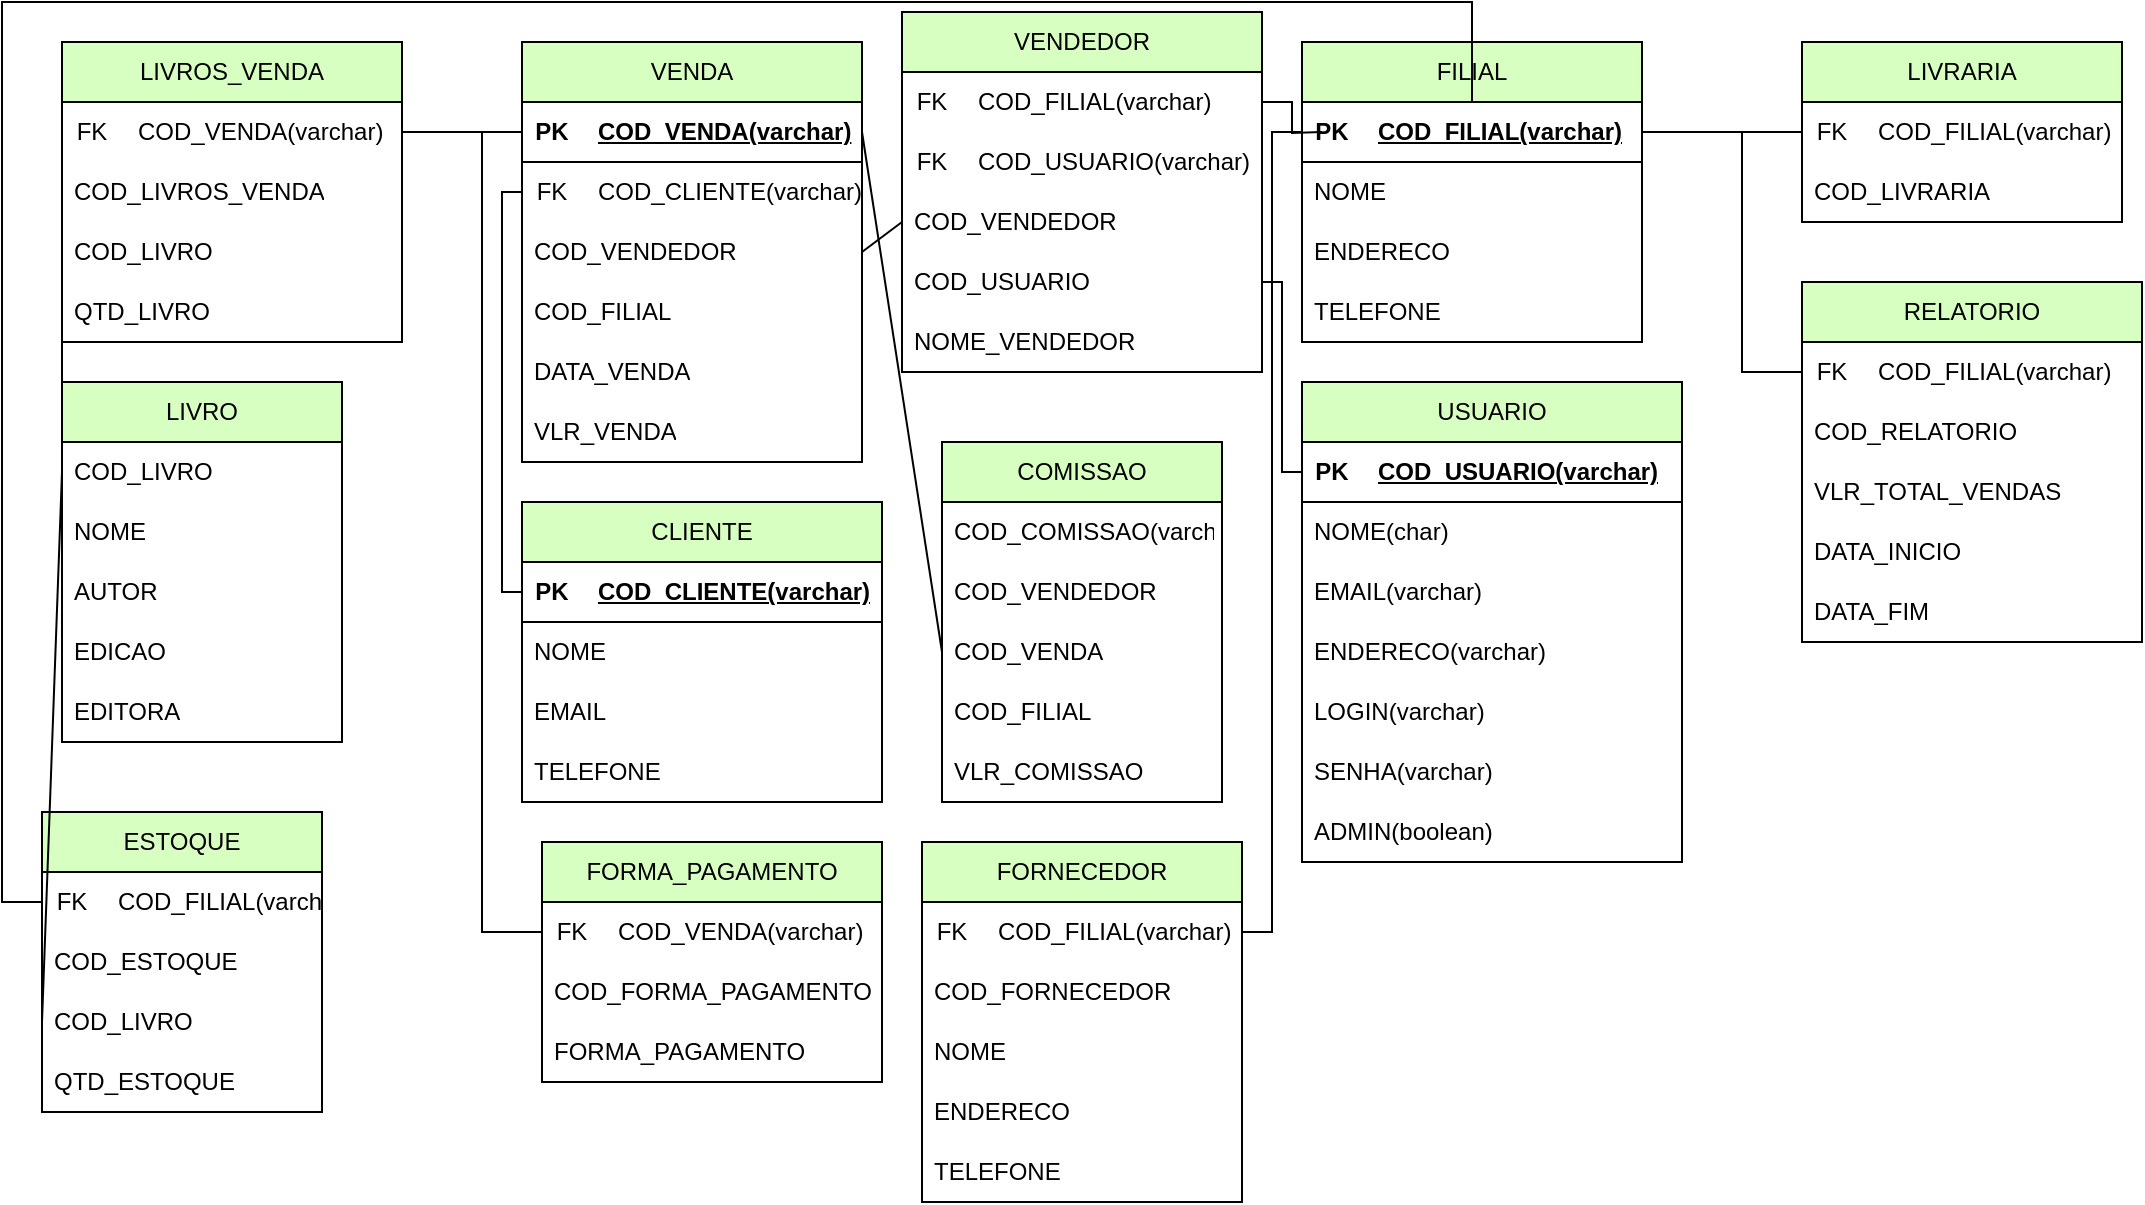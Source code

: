 <mxfile version="21.8.1" type="github">
  <diagram id="R2lEEEUBdFMjLlhIrx00" name="Page-1">
    <mxGraphModel dx="1843" dy="918" grid="1" gridSize="10" guides="1" tooltips="1" connect="1" arrows="1" fold="1" page="1" pageScale="1" pageWidth="850" pageHeight="1100" math="0" shadow="0" extFonts="Permanent Marker^https://fonts.googleapis.com/css?family=Permanent+Marker">
      <root>
        <mxCell id="0" />
        <mxCell id="1" parent="0" />
        <mxCell id="HslZfG2rWfIciBtdApFi-1" value="VENDA" style="swimlane;fontStyle=0;childLayout=stackLayout;horizontal=1;startSize=30;horizontalStack=0;resizeParent=1;resizeParentMax=0;resizeLast=0;collapsible=1;marginBottom=0;whiteSpace=wrap;html=1;fillColor=#D8FFC2;" parent="1" vertex="1">
          <mxGeometry x="160" y="40" width="170" height="210" as="geometry" />
        </mxCell>
        <mxCell id="1xq74M5YQCq6-TdLZK5S-39" value="" style="shape=table;startSize=0;container=1;collapsible=1;childLayout=tableLayout;fixedRows=1;rowLines=0;fontStyle=0;align=center;resizeLast=1;strokeColor=none;fillColor=none;collapsible=0;" vertex="1" parent="HslZfG2rWfIciBtdApFi-1">
          <mxGeometry y="30" width="170" height="30" as="geometry" />
        </mxCell>
        <mxCell id="1xq74M5YQCq6-TdLZK5S-40" value="" style="shape=tableRow;horizontal=0;startSize=0;swimlaneHead=0;swimlaneBody=0;fillColor=none;collapsible=0;dropTarget=0;points=[[0,0.5],[1,0.5]];portConstraint=eastwest;top=0;left=0;right=0;bottom=1;" vertex="1" parent="1xq74M5YQCq6-TdLZK5S-39">
          <mxGeometry width="170" height="30" as="geometry" />
        </mxCell>
        <mxCell id="1xq74M5YQCq6-TdLZK5S-41" value="PK" style="shape=partialRectangle;connectable=0;fillColor=none;top=0;left=0;bottom=0;right=0;fontStyle=1;overflow=hidden;whiteSpace=wrap;html=1;" vertex="1" parent="1xq74M5YQCq6-TdLZK5S-40">
          <mxGeometry width="30" height="30" as="geometry">
            <mxRectangle width="30" height="30" as="alternateBounds" />
          </mxGeometry>
        </mxCell>
        <mxCell id="1xq74M5YQCq6-TdLZK5S-42" value="COD_VENDA(varchar)" style="shape=partialRectangle;connectable=0;fillColor=none;top=0;left=0;bottom=0;right=0;align=left;spacingLeft=6;fontStyle=5;overflow=hidden;whiteSpace=wrap;html=1;" vertex="1" parent="1xq74M5YQCq6-TdLZK5S-40">
          <mxGeometry x="30" width="140" height="30" as="geometry">
            <mxRectangle width="140" height="30" as="alternateBounds" />
          </mxGeometry>
        </mxCell>
        <mxCell id="1xq74M5YQCq6-TdLZK5S-55" value="" style="shape=table;startSize=0;container=1;collapsible=1;childLayout=tableLayout;fixedRows=1;rowLines=0;fontStyle=0;align=center;resizeLast=1;strokeColor=none;fillColor=none;collapsible=0;" vertex="1" parent="HslZfG2rWfIciBtdApFi-1">
          <mxGeometry y="60" width="170" height="30" as="geometry" />
        </mxCell>
        <mxCell id="1xq74M5YQCq6-TdLZK5S-56" value="" style="shape=tableRow;horizontal=0;startSize=0;swimlaneHead=0;swimlaneBody=0;fillColor=none;collapsible=0;dropTarget=0;points=[[0,0.5],[1,0.5]];portConstraint=eastwest;top=0;left=0;right=0;bottom=0;" vertex="1" parent="1xq74M5YQCq6-TdLZK5S-55">
          <mxGeometry width="170" height="30" as="geometry" />
        </mxCell>
        <mxCell id="1xq74M5YQCq6-TdLZK5S-57" value="FK" style="shape=partialRectangle;connectable=0;fillColor=none;top=0;left=0;bottom=0;right=0;fontStyle=0;overflow=hidden;whiteSpace=wrap;html=1;" vertex="1" parent="1xq74M5YQCq6-TdLZK5S-56">
          <mxGeometry width="30" height="30" as="geometry">
            <mxRectangle width="30" height="30" as="alternateBounds" />
          </mxGeometry>
        </mxCell>
        <mxCell id="1xq74M5YQCq6-TdLZK5S-58" value="COD_CLIENTE(varchar)" style="shape=partialRectangle;connectable=0;fillColor=none;top=0;left=0;bottom=0;right=0;align=left;spacingLeft=6;fontStyle=0;overflow=hidden;whiteSpace=wrap;html=1;" vertex="1" parent="1xq74M5YQCq6-TdLZK5S-56">
          <mxGeometry x="30" width="140" height="30" as="geometry">
            <mxRectangle width="140" height="30" as="alternateBounds" />
          </mxGeometry>
        </mxCell>
        <mxCell id="HslZfG2rWfIciBtdApFi-3" value="COD_VENDEDOR" style="text;strokeColor=none;fillColor=none;align=left;verticalAlign=middle;spacingLeft=4;spacingRight=4;overflow=hidden;points=[[0,0.5],[1,0.5]];portConstraint=eastwest;rotatable=0;whiteSpace=wrap;html=1;" parent="HslZfG2rWfIciBtdApFi-1" vertex="1">
          <mxGeometry y="90" width="170" height="30" as="geometry" />
        </mxCell>
        <mxCell id="HslZfG2rWfIciBtdApFi-47" value="COD_FILIAL" style="text;strokeColor=none;fillColor=none;align=left;verticalAlign=middle;spacingLeft=4;spacingRight=4;overflow=hidden;points=[[0,0.5],[1,0.5]];portConstraint=eastwest;rotatable=0;whiteSpace=wrap;html=1;" parent="HslZfG2rWfIciBtdApFi-1" vertex="1">
          <mxGeometry y="120" width="170" height="30" as="geometry" />
        </mxCell>
        <mxCell id="HslZfG2rWfIciBtdApFi-48" value="DATA_VENDA" style="text;strokeColor=none;fillColor=none;align=left;verticalAlign=middle;spacingLeft=4;spacingRight=4;overflow=hidden;points=[[0,0.5],[1,0.5]];portConstraint=eastwest;rotatable=0;whiteSpace=wrap;html=1;" parent="HslZfG2rWfIciBtdApFi-1" vertex="1">
          <mxGeometry y="150" width="170" height="30" as="geometry" />
        </mxCell>
        <mxCell id="HslZfG2rWfIciBtdApFi-49" value="VLR_VENDA" style="text;strokeColor=none;fillColor=none;align=left;verticalAlign=middle;spacingLeft=4;spacingRight=4;overflow=hidden;points=[[0,0.5],[1,0.5]];portConstraint=eastwest;rotatable=0;whiteSpace=wrap;html=1;" parent="HslZfG2rWfIciBtdApFi-1" vertex="1">
          <mxGeometry y="180" width="170" height="30" as="geometry" />
        </mxCell>
        <mxCell id="HslZfG2rWfIciBtdApFi-5" value="LIVROS_VENDA" style="swimlane;fontStyle=0;childLayout=stackLayout;horizontal=1;startSize=30;horizontalStack=0;resizeParent=1;resizeParentMax=0;resizeLast=0;collapsible=1;marginBottom=0;whiteSpace=wrap;html=1;fillColor=#D8FFC2;" parent="1" vertex="1">
          <mxGeometry x="-70" y="40" width="170" height="150" as="geometry" />
        </mxCell>
        <mxCell id="1xq74M5YQCq6-TdLZK5S-43" value="" style="shape=table;startSize=0;container=1;collapsible=1;childLayout=tableLayout;fixedRows=1;rowLines=0;fontStyle=0;align=center;resizeLast=1;strokeColor=none;fillColor=none;collapsible=0;" vertex="1" parent="HslZfG2rWfIciBtdApFi-5">
          <mxGeometry y="30" width="170" height="30" as="geometry" />
        </mxCell>
        <mxCell id="1xq74M5YQCq6-TdLZK5S-44" value="" style="shape=tableRow;horizontal=0;startSize=0;swimlaneHead=0;swimlaneBody=0;fillColor=none;collapsible=0;dropTarget=0;points=[[0,0.5],[1,0.5]];portConstraint=eastwest;top=0;left=0;right=0;bottom=0;" vertex="1" parent="1xq74M5YQCq6-TdLZK5S-43">
          <mxGeometry width="170" height="30" as="geometry" />
        </mxCell>
        <mxCell id="1xq74M5YQCq6-TdLZK5S-45" value="FK" style="shape=partialRectangle;connectable=0;fillColor=none;top=0;left=0;bottom=0;right=0;fontStyle=0;overflow=hidden;whiteSpace=wrap;html=1;" vertex="1" parent="1xq74M5YQCq6-TdLZK5S-44">
          <mxGeometry width="30" height="30" as="geometry">
            <mxRectangle width="30" height="30" as="alternateBounds" />
          </mxGeometry>
        </mxCell>
        <mxCell id="1xq74M5YQCq6-TdLZK5S-46" value="COD_VENDA(varchar)" style="shape=partialRectangle;connectable=0;fillColor=none;top=0;left=0;bottom=0;right=0;align=left;spacingLeft=6;fontStyle=0;overflow=hidden;whiteSpace=wrap;html=1;" vertex="1" parent="1xq74M5YQCq6-TdLZK5S-44">
          <mxGeometry x="30" width="140" height="30" as="geometry">
            <mxRectangle width="140" height="30" as="alternateBounds" />
          </mxGeometry>
        </mxCell>
        <mxCell id="HslZfG2rWfIciBtdApFi-6" value="COD_LIVROS_VENDA" style="text;strokeColor=none;fillColor=none;align=left;verticalAlign=middle;spacingLeft=4;spacingRight=4;overflow=hidden;points=[[0,0.5],[1,0.5]];portConstraint=eastwest;rotatable=0;whiteSpace=wrap;html=1;" parent="HslZfG2rWfIciBtdApFi-5" vertex="1">
          <mxGeometry y="60" width="170" height="30" as="geometry" />
        </mxCell>
        <mxCell id="HslZfG2rWfIciBtdApFi-8" value="COD_LIVRO" style="text;strokeColor=none;fillColor=none;align=left;verticalAlign=middle;spacingLeft=4;spacingRight=4;overflow=hidden;points=[[0,0.5],[1,0.5]];portConstraint=eastwest;rotatable=0;whiteSpace=wrap;html=1;" parent="HslZfG2rWfIciBtdApFi-5" vertex="1">
          <mxGeometry y="90" width="170" height="30" as="geometry" />
        </mxCell>
        <mxCell id="HslZfG2rWfIciBtdApFi-9" value="QTD_LIVRO" style="text;strokeColor=none;fillColor=none;align=left;verticalAlign=middle;spacingLeft=4;spacingRight=4;overflow=hidden;points=[[0,0.5],[1,0.5]];portConstraint=eastwest;rotatable=0;whiteSpace=wrap;html=1;" parent="HslZfG2rWfIciBtdApFi-5" vertex="1">
          <mxGeometry y="120" width="170" height="30" as="geometry" />
        </mxCell>
        <mxCell id="HslZfG2rWfIciBtdApFi-10" value="FILIAL" style="swimlane;fontStyle=0;childLayout=stackLayout;horizontal=1;startSize=30;horizontalStack=0;resizeParent=1;resizeParentMax=0;resizeLast=0;collapsible=1;marginBottom=0;whiteSpace=wrap;html=1;fillColor=#D8FFC2;" parent="1" vertex="1">
          <mxGeometry x="550" y="40" width="170" height="150" as="geometry" />
        </mxCell>
        <mxCell id="1xq74M5YQCq6-TdLZK5S-5" value="" style="shape=table;startSize=0;container=1;collapsible=1;childLayout=tableLayout;fixedRows=1;rowLines=0;fontStyle=0;align=center;resizeLast=1;strokeColor=none;fillColor=none;collapsible=0;" vertex="1" parent="HslZfG2rWfIciBtdApFi-10">
          <mxGeometry y="30" width="170" height="30" as="geometry" />
        </mxCell>
        <mxCell id="1xq74M5YQCq6-TdLZK5S-6" value="" style="shape=tableRow;horizontal=0;startSize=0;swimlaneHead=0;swimlaneBody=0;fillColor=none;collapsible=0;dropTarget=0;points=[[0,0.5],[1,0.5]];portConstraint=eastwest;top=0;left=0;right=0;bottom=1;" vertex="1" parent="1xq74M5YQCq6-TdLZK5S-5">
          <mxGeometry width="170" height="30" as="geometry" />
        </mxCell>
        <mxCell id="1xq74M5YQCq6-TdLZK5S-7" value="PK" style="shape=partialRectangle;connectable=0;fillColor=none;top=0;left=0;bottom=0;right=0;fontStyle=1;overflow=hidden;whiteSpace=wrap;html=1;" vertex="1" parent="1xq74M5YQCq6-TdLZK5S-6">
          <mxGeometry width="30" height="30" as="geometry">
            <mxRectangle width="30" height="30" as="alternateBounds" />
          </mxGeometry>
        </mxCell>
        <mxCell id="1xq74M5YQCq6-TdLZK5S-8" value="COD_FILIAL(varchar)" style="shape=partialRectangle;connectable=0;fillColor=none;top=0;left=0;bottom=0;right=0;align=left;spacingLeft=6;fontStyle=5;overflow=hidden;whiteSpace=wrap;html=1;" vertex="1" parent="1xq74M5YQCq6-TdLZK5S-6">
          <mxGeometry x="30" width="140" height="30" as="geometry">
            <mxRectangle width="140" height="30" as="alternateBounds" />
          </mxGeometry>
        </mxCell>
        <mxCell id="HslZfG2rWfIciBtdApFi-12" value="NOME" style="text;strokeColor=none;fillColor=none;align=left;verticalAlign=middle;spacingLeft=4;spacingRight=4;overflow=hidden;points=[[0,0.5],[1,0.5]];portConstraint=eastwest;rotatable=0;whiteSpace=wrap;html=1;" parent="HslZfG2rWfIciBtdApFi-10" vertex="1">
          <mxGeometry y="60" width="170" height="30" as="geometry" />
        </mxCell>
        <mxCell id="HslZfG2rWfIciBtdApFi-13" value="ENDERECO" style="text;strokeColor=none;fillColor=none;align=left;verticalAlign=middle;spacingLeft=4;spacingRight=4;overflow=hidden;points=[[0,0.5],[1,0.5]];portConstraint=eastwest;rotatable=0;whiteSpace=wrap;html=1;" parent="HslZfG2rWfIciBtdApFi-10" vertex="1">
          <mxGeometry y="90" width="170" height="30" as="geometry" />
        </mxCell>
        <mxCell id="HslZfG2rWfIciBtdApFi-15" value="TELEFONE" style="text;strokeColor=none;fillColor=none;align=left;verticalAlign=middle;spacingLeft=4;spacingRight=4;overflow=hidden;points=[[0,0.5],[1,0.5]];portConstraint=eastwest;rotatable=0;whiteSpace=wrap;html=1;" parent="HslZfG2rWfIciBtdApFi-10" vertex="1">
          <mxGeometry y="120" width="170" height="30" as="geometry" />
        </mxCell>
        <mxCell id="HslZfG2rWfIciBtdApFi-14" value="" style="endArrow=none;html=1;rounded=0;edgeStyle=orthogonalEdgeStyle;" parent="1" source="1xq74M5YQCq6-TdLZK5S-40" target="1xq74M5YQCq6-TdLZK5S-44" edge="1">
          <mxGeometry width="50" height="50" relative="1" as="geometry">
            <mxPoint x="190" y="85.0" as="sourcePoint" />
            <mxPoint x="100" y="115" as="targetPoint" />
          </mxGeometry>
        </mxCell>
        <mxCell id="HslZfG2rWfIciBtdApFi-16" value="LIVRO" style="swimlane;fontStyle=0;childLayout=stackLayout;horizontal=1;startSize=30;horizontalStack=0;resizeParent=1;resizeParentMax=0;resizeLast=0;collapsible=1;marginBottom=0;whiteSpace=wrap;html=1;fillColor=#D8FFC2;" parent="1" vertex="1">
          <mxGeometry x="-70" y="210" width="140" height="180" as="geometry" />
        </mxCell>
        <mxCell id="HslZfG2rWfIciBtdApFi-17" value="COD_LIVRO" style="text;strokeColor=none;fillColor=none;align=left;verticalAlign=middle;spacingLeft=4;spacingRight=4;overflow=hidden;points=[[0,0.5],[1,0.5]];portConstraint=eastwest;rotatable=0;whiteSpace=wrap;html=1;" parent="HslZfG2rWfIciBtdApFi-16" vertex="1">
          <mxGeometry y="30" width="140" height="30" as="geometry" />
        </mxCell>
        <mxCell id="HslZfG2rWfIciBtdApFi-18" value="NOME" style="text;strokeColor=none;fillColor=none;align=left;verticalAlign=middle;spacingLeft=4;spacingRight=4;overflow=hidden;points=[[0,0.5],[1,0.5]];portConstraint=eastwest;rotatable=0;whiteSpace=wrap;html=1;" parent="HslZfG2rWfIciBtdApFi-16" vertex="1">
          <mxGeometry y="60" width="140" height="30" as="geometry" />
        </mxCell>
        <mxCell id="HslZfG2rWfIciBtdApFi-21" value="AUTOR" style="text;strokeColor=none;fillColor=none;align=left;verticalAlign=middle;spacingLeft=4;spacingRight=4;overflow=hidden;points=[[0,0.5],[1,0.5]];portConstraint=eastwest;rotatable=0;whiteSpace=wrap;html=1;" parent="HslZfG2rWfIciBtdApFi-16" vertex="1">
          <mxGeometry y="90" width="140" height="30" as="geometry" />
        </mxCell>
        <mxCell id="HslZfG2rWfIciBtdApFi-86" value="EDICAO" style="text;strokeColor=none;fillColor=none;align=left;verticalAlign=middle;spacingLeft=4;spacingRight=4;overflow=hidden;points=[[0,0.5],[1,0.5]];portConstraint=eastwest;rotatable=0;whiteSpace=wrap;html=1;" parent="HslZfG2rWfIciBtdApFi-16" vertex="1">
          <mxGeometry y="120" width="140" height="30" as="geometry" />
        </mxCell>
        <mxCell id="HslZfG2rWfIciBtdApFi-22" value="EDITORA" style="text;strokeColor=none;fillColor=none;align=left;verticalAlign=middle;spacingLeft=4;spacingRight=4;overflow=hidden;points=[[0,0.5],[1,0.5]];portConstraint=eastwest;rotatable=0;whiteSpace=wrap;html=1;" parent="HslZfG2rWfIciBtdApFi-16" vertex="1">
          <mxGeometry y="150" width="140" height="30" as="geometry" />
        </mxCell>
        <mxCell id="HslZfG2rWfIciBtdApFi-20" value="" style="endArrow=none;html=1;rounded=0;entryX=0;entryY=0.5;entryDx=0;entryDy=0;exitX=0;exitY=0.5;exitDx=0;exitDy=0;" parent="1" source="HslZfG2rWfIciBtdApFi-17" target="HslZfG2rWfIciBtdApFi-8" edge="1">
          <mxGeometry width="50" height="50" relative="1" as="geometry">
            <mxPoint x="380" y="285" as="sourcePoint" />
            <mxPoint x="320" y="245" as="targetPoint" />
          </mxGeometry>
        </mxCell>
        <mxCell id="HslZfG2rWfIciBtdApFi-23" value="VENDEDOR" style="swimlane;fontStyle=0;childLayout=stackLayout;horizontal=1;startSize=30;horizontalStack=0;resizeParent=1;resizeParentMax=0;resizeLast=0;collapsible=1;marginBottom=0;whiteSpace=wrap;html=1;fillColor=#D8FFC2;" parent="1" vertex="1">
          <mxGeometry x="350" y="25" width="180" height="180" as="geometry" />
        </mxCell>
        <mxCell id="1xq74M5YQCq6-TdLZK5S-17" value="" style="shape=table;startSize=0;container=1;collapsible=1;childLayout=tableLayout;fixedRows=1;rowLines=0;fontStyle=0;align=center;resizeLast=1;strokeColor=none;fillColor=none;collapsible=0;" vertex="1" parent="HslZfG2rWfIciBtdApFi-23">
          <mxGeometry y="30" width="180" height="30" as="geometry" />
        </mxCell>
        <mxCell id="1xq74M5YQCq6-TdLZK5S-18" value="" style="shape=tableRow;horizontal=0;startSize=0;swimlaneHead=0;swimlaneBody=0;fillColor=none;collapsible=0;dropTarget=0;points=[[0,0.5],[1,0.5]];portConstraint=eastwest;top=0;left=0;right=0;bottom=0;" vertex="1" parent="1xq74M5YQCq6-TdLZK5S-17">
          <mxGeometry width="180" height="30" as="geometry" />
        </mxCell>
        <mxCell id="1xq74M5YQCq6-TdLZK5S-19" value="FK" style="shape=partialRectangle;connectable=0;fillColor=none;top=0;left=0;bottom=0;right=0;fontStyle=0;overflow=hidden;whiteSpace=wrap;html=1;" vertex="1" parent="1xq74M5YQCq6-TdLZK5S-18">
          <mxGeometry width="30" height="30" as="geometry">
            <mxRectangle width="30" height="30" as="alternateBounds" />
          </mxGeometry>
        </mxCell>
        <mxCell id="1xq74M5YQCq6-TdLZK5S-20" value="COD_FILIAL(varchar)" style="shape=partialRectangle;connectable=0;fillColor=none;top=0;left=0;bottom=0;right=0;align=left;spacingLeft=6;fontStyle=0;overflow=hidden;whiteSpace=wrap;html=1;" vertex="1" parent="1xq74M5YQCq6-TdLZK5S-18">
          <mxGeometry x="30" width="150" height="30" as="geometry">
            <mxRectangle width="150" height="30" as="alternateBounds" />
          </mxGeometry>
        </mxCell>
        <mxCell id="1xq74M5YQCq6-TdLZK5S-31" value="" style="shape=table;startSize=0;container=1;collapsible=1;childLayout=tableLayout;fixedRows=1;rowLines=0;fontStyle=0;align=center;resizeLast=1;strokeColor=none;fillColor=none;collapsible=0;" vertex="1" parent="HslZfG2rWfIciBtdApFi-23">
          <mxGeometry y="60" width="180" height="30" as="geometry" />
        </mxCell>
        <mxCell id="1xq74M5YQCq6-TdLZK5S-32" value="" style="shape=tableRow;horizontal=0;startSize=0;swimlaneHead=0;swimlaneBody=0;fillColor=none;collapsible=0;dropTarget=0;points=[[0,0.5],[1,0.5]];portConstraint=eastwest;top=0;left=0;right=0;bottom=0;" vertex="1" parent="1xq74M5YQCq6-TdLZK5S-31">
          <mxGeometry width="180" height="30" as="geometry" />
        </mxCell>
        <mxCell id="1xq74M5YQCq6-TdLZK5S-33" value="FK" style="shape=partialRectangle;connectable=0;fillColor=none;top=0;left=0;bottom=0;right=0;fontStyle=0;overflow=hidden;whiteSpace=wrap;html=1;" vertex="1" parent="1xq74M5YQCq6-TdLZK5S-32">
          <mxGeometry width="30" height="30" as="geometry">
            <mxRectangle width="30" height="30" as="alternateBounds" />
          </mxGeometry>
        </mxCell>
        <mxCell id="1xq74M5YQCq6-TdLZK5S-34" value="COD_USUARIO(varchar)" style="shape=partialRectangle;connectable=0;fillColor=none;top=0;left=0;bottom=0;right=0;align=left;spacingLeft=6;fontStyle=0;overflow=hidden;whiteSpace=wrap;html=1;" vertex="1" parent="1xq74M5YQCq6-TdLZK5S-32">
          <mxGeometry x="30" width="150" height="30" as="geometry">
            <mxRectangle width="150" height="30" as="alternateBounds" />
          </mxGeometry>
        </mxCell>
        <mxCell id="HslZfG2rWfIciBtdApFi-24" value="COD_VENDEDOR" style="text;strokeColor=none;fillColor=none;align=left;verticalAlign=middle;spacingLeft=4;spacingRight=4;overflow=hidden;points=[[0,0.5],[1,0.5]];portConstraint=eastwest;rotatable=0;whiteSpace=wrap;html=1;" parent="HslZfG2rWfIciBtdApFi-23" vertex="1">
          <mxGeometry y="90" width="180" height="30" as="geometry" />
        </mxCell>
        <mxCell id="HslZfG2rWfIciBtdApFi-41" value="COD_USUARIO" style="text;strokeColor=none;fillColor=none;align=left;verticalAlign=middle;spacingLeft=4;spacingRight=4;overflow=hidden;points=[[0,0.5],[1,0.5]];portConstraint=eastwest;rotatable=0;whiteSpace=wrap;html=1;" parent="HslZfG2rWfIciBtdApFi-23" vertex="1">
          <mxGeometry y="120" width="180" height="30" as="geometry" />
        </mxCell>
        <mxCell id="HslZfG2rWfIciBtdApFi-25" value="NOME_VENDEDOR" style="text;strokeColor=none;fillColor=none;align=left;verticalAlign=middle;spacingLeft=4;spacingRight=4;overflow=hidden;points=[[0,0.5],[1,0.5]];portConstraint=eastwest;rotatable=0;whiteSpace=wrap;html=1;" parent="HslZfG2rWfIciBtdApFi-23" vertex="1">
          <mxGeometry y="150" width="180" height="30" as="geometry" />
        </mxCell>
        <mxCell id="HslZfG2rWfIciBtdApFi-28" value="" style="endArrow=none;html=1;rounded=0;entryX=0;entryY=0.5;entryDx=0;entryDy=0;edgeStyle=orthogonalEdgeStyle;" parent="1" source="1xq74M5YQCq6-TdLZK5S-18" edge="1">
          <mxGeometry width="50" height="50" relative="1" as="geometry">
            <mxPoint x="510" y="115" as="sourcePoint" />
            <mxPoint x="560" y="85.0" as="targetPoint" />
          </mxGeometry>
        </mxCell>
        <mxCell id="HslZfG2rWfIciBtdApFi-30" value="" style="endArrow=none;html=1;rounded=0;entryX=1;entryY=0.5;entryDx=0;entryDy=0;exitX=0;exitY=0.5;exitDx=0;exitDy=0;" parent="1" source="HslZfG2rWfIciBtdApFi-24" target="HslZfG2rWfIciBtdApFi-3" edge="1">
          <mxGeometry width="50" height="50" relative="1" as="geometry">
            <mxPoint x="610" y="210" as="sourcePoint" />
            <mxPoint x="590" y="165" as="targetPoint" />
          </mxGeometry>
        </mxCell>
        <mxCell id="HslZfG2rWfIciBtdApFi-31" value="CLIENTE" style="swimlane;fontStyle=0;childLayout=stackLayout;horizontal=1;startSize=30;horizontalStack=0;resizeParent=1;resizeParentMax=0;resizeLast=0;collapsible=1;marginBottom=0;whiteSpace=wrap;html=1;fillColor=#D8FFC2;" parent="1" vertex="1">
          <mxGeometry x="160" y="270" width="180" height="150" as="geometry" />
        </mxCell>
        <mxCell id="1xq74M5YQCq6-TdLZK5S-47" value="" style="shape=table;startSize=0;container=1;collapsible=1;childLayout=tableLayout;fixedRows=1;rowLines=0;fontStyle=0;align=center;resizeLast=1;strokeColor=none;fillColor=none;collapsible=0;" vertex="1" parent="HslZfG2rWfIciBtdApFi-31">
          <mxGeometry y="30" width="180" height="30" as="geometry" />
        </mxCell>
        <mxCell id="1xq74M5YQCq6-TdLZK5S-48" value="" style="shape=tableRow;horizontal=0;startSize=0;swimlaneHead=0;swimlaneBody=0;fillColor=none;collapsible=0;dropTarget=0;points=[[0,0.5],[1,0.5]];portConstraint=eastwest;top=0;left=0;right=0;bottom=1;" vertex="1" parent="1xq74M5YQCq6-TdLZK5S-47">
          <mxGeometry width="180" height="30" as="geometry" />
        </mxCell>
        <mxCell id="1xq74M5YQCq6-TdLZK5S-49" value="PK" style="shape=partialRectangle;connectable=0;fillColor=none;top=0;left=0;bottom=0;right=0;fontStyle=1;overflow=hidden;whiteSpace=wrap;html=1;" vertex="1" parent="1xq74M5YQCq6-TdLZK5S-48">
          <mxGeometry width="30" height="30" as="geometry">
            <mxRectangle width="30" height="30" as="alternateBounds" />
          </mxGeometry>
        </mxCell>
        <mxCell id="1xq74M5YQCq6-TdLZK5S-50" value="COD_CLIENTE(varchar)" style="shape=partialRectangle;connectable=0;fillColor=none;top=0;left=0;bottom=0;right=0;align=left;spacingLeft=6;fontStyle=5;overflow=hidden;whiteSpace=wrap;html=1;" vertex="1" parent="1xq74M5YQCq6-TdLZK5S-48">
          <mxGeometry x="30" width="150" height="30" as="geometry">
            <mxRectangle width="150" height="30" as="alternateBounds" />
          </mxGeometry>
        </mxCell>
        <mxCell id="HslZfG2rWfIciBtdApFi-33" value="NOME" style="text;strokeColor=none;fillColor=none;align=left;verticalAlign=middle;spacingLeft=4;spacingRight=4;overflow=hidden;points=[[0,0.5],[1,0.5]];portConstraint=eastwest;rotatable=0;whiteSpace=wrap;html=1;" parent="HslZfG2rWfIciBtdApFi-31" vertex="1">
          <mxGeometry y="60" width="180" height="30" as="geometry" />
        </mxCell>
        <mxCell id="HslZfG2rWfIciBtdApFi-34" value="EMAIL" style="text;strokeColor=none;fillColor=none;align=left;verticalAlign=middle;spacingLeft=4;spacingRight=4;overflow=hidden;points=[[0,0.5],[1,0.5]];portConstraint=eastwest;rotatable=0;whiteSpace=wrap;html=1;" parent="HslZfG2rWfIciBtdApFi-31" vertex="1">
          <mxGeometry y="90" width="180" height="30" as="geometry" />
        </mxCell>
        <mxCell id="HslZfG2rWfIciBtdApFi-35" value="TELEFONE" style="text;strokeColor=none;fillColor=none;align=left;verticalAlign=middle;spacingLeft=4;spacingRight=4;overflow=hidden;points=[[0,0.5],[1,0.5]];portConstraint=eastwest;rotatable=0;whiteSpace=wrap;html=1;" parent="HslZfG2rWfIciBtdApFi-31" vertex="1">
          <mxGeometry y="120" width="180" height="30" as="geometry" />
        </mxCell>
        <mxCell id="HslZfG2rWfIciBtdApFi-36" value="USUARIO" style="swimlane;fontStyle=0;childLayout=stackLayout;horizontal=1;startSize=30;horizontalStack=0;resizeParent=1;resizeParentMax=0;resizeLast=0;collapsible=1;marginBottom=0;whiteSpace=wrap;html=1;fillColor=#D8FFC2;" parent="1" vertex="1">
          <mxGeometry x="550" y="210" width="190" height="240" as="geometry" />
        </mxCell>
        <mxCell id="1xq74M5YQCq6-TdLZK5S-1" value="" style="shape=table;startSize=0;container=1;collapsible=1;childLayout=tableLayout;fixedRows=1;rowLines=0;fontStyle=0;align=center;resizeLast=1;strokeColor=none;fillColor=none;collapsible=0;" vertex="1" parent="HslZfG2rWfIciBtdApFi-36">
          <mxGeometry y="30" width="190" height="30" as="geometry" />
        </mxCell>
        <mxCell id="1xq74M5YQCq6-TdLZK5S-2" value="" style="shape=tableRow;horizontal=0;startSize=0;swimlaneHead=0;swimlaneBody=0;fillColor=none;collapsible=0;dropTarget=0;points=[[0,0.5],[1,0.5]];portConstraint=eastwest;top=0;left=0;right=0;bottom=1;" vertex="1" parent="1xq74M5YQCq6-TdLZK5S-1">
          <mxGeometry width="190" height="30" as="geometry" />
        </mxCell>
        <mxCell id="1xq74M5YQCq6-TdLZK5S-3" value="PK" style="shape=partialRectangle;connectable=0;fillColor=none;top=0;left=0;bottom=0;right=0;fontStyle=1;overflow=hidden;whiteSpace=wrap;html=1;" vertex="1" parent="1xq74M5YQCq6-TdLZK5S-2">
          <mxGeometry width="30" height="30" as="geometry">
            <mxRectangle width="30" height="30" as="alternateBounds" />
          </mxGeometry>
        </mxCell>
        <mxCell id="1xq74M5YQCq6-TdLZK5S-4" value="COD_USUARIO(varchar)" style="shape=partialRectangle;connectable=0;fillColor=none;top=0;left=0;bottom=0;right=0;align=left;spacingLeft=6;fontStyle=5;overflow=hidden;whiteSpace=wrap;html=1;" vertex="1" parent="1xq74M5YQCq6-TdLZK5S-2">
          <mxGeometry x="30" width="160" height="30" as="geometry">
            <mxRectangle width="160" height="30" as="alternateBounds" />
          </mxGeometry>
        </mxCell>
        <mxCell id="HslZfG2rWfIciBtdApFi-43" value="NOME(char)" style="text;strokeColor=none;fillColor=none;align=left;verticalAlign=middle;spacingLeft=4;spacingRight=4;overflow=hidden;points=[[0,0.5],[1,0.5]];portConstraint=eastwest;rotatable=0;whiteSpace=wrap;html=1;" parent="HslZfG2rWfIciBtdApFi-36" vertex="1">
          <mxGeometry y="60" width="190" height="30" as="geometry" />
        </mxCell>
        <mxCell id="HslZfG2rWfIciBtdApFi-44" value="EMAIL(varchar)" style="text;strokeColor=none;fillColor=none;align=left;verticalAlign=middle;spacingLeft=4;spacingRight=4;overflow=hidden;points=[[0,0.5],[1,0.5]];portConstraint=eastwest;rotatable=0;whiteSpace=wrap;html=1;" parent="HslZfG2rWfIciBtdApFi-36" vertex="1">
          <mxGeometry y="90" width="190" height="30" as="geometry" />
        </mxCell>
        <mxCell id="HslZfG2rWfIciBtdApFi-45" value="ENDERECO(varchar)" style="text;strokeColor=none;fillColor=none;align=left;verticalAlign=middle;spacingLeft=4;spacingRight=4;overflow=hidden;points=[[0,0.5],[1,0.5]];portConstraint=eastwest;rotatable=0;whiteSpace=wrap;html=1;" parent="HslZfG2rWfIciBtdApFi-36" vertex="1">
          <mxGeometry y="120" width="190" height="30" as="geometry" />
        </mxCell>
        <mxCell id="HslZfG2rWfIciBtdApFi-38" value="LOGIN(varchar)" style="text;strokeColor=none;fillColor=none;align=left;verticalAlign=middle;spacingLeft=4;spacingRight=4;overflow=hidden;points=[[0,0.5],[1,0.5]];portConstraint=eastwest;rotatable=0;whiteSpace=wrap;html=1;" parent="HslZfG2rWfIciBtdApFi-36" vertex="1">
          <mxGeometry y="150" width="190" height="30" as="geometry" />
        </mxCell>
        <mxCell id="HslZfG2rWfIciBtdApFi-39" value="SENHA(varchar)" style="text;strokeColor=none;fillColor=none;align=left;verticalAlign=middle;spacingLeft=4;spacingRight=4;overflow=hidden;points=[[0,0.5],[1,0.5]];portConstraint=eastwest;rotatable=0;whiteSpace=wrap;html=1;" parent="HslZfG2rWfIciBtdApFi-36" vertex="1">
          <mxGeometry y="180" width="190" height="30" as="geometry" />
        </mxCell>
        <mxCell id="HslZfG2rWfIciBtdApFi-90" value="ADMIN(boolean)" style="text;strokeColor=none;fillColor=none;align=left;verticalAlign=middle;spacingLeft=4;spacingRight=4;overflow=hidden;points=[[0,0.5],[1,0.5]];portConstraint=eastwest;rotatable=0;whiteSpace=wrap;html=1;" parent="HslZfG2rWfIciBtdApFi-36" vertex="1">
          <mxGeometry y="210" width="190" height="30" as="geometry" />
        </mxCell>
        <mxCell id="HslZfG2rWfIciBtdApFi-42" value="" style="endArrow=none;html=1;rounded=0;exitX=1;exitY=0.5;exitDx=0;exitDy=0;edgeStyle=orthogonalEdgeStyle;" parent="1" source="HslZfG2rWfIciBtdApFi-41" target="1xq74M5YQCq6-TdLZK5S-2" edge="1">
          <mxGeometry width="50" height="50" relative="1" as="geometry">
            <mxPoint x="380" y="175" as="sourcePoint" />
            <mxPoint x="530.0" y="245" as="targetPoint" />
          </mxGeometry>
        </mxCell>
        <mxCell id="HslZfG2rWfIciBtdApFi-46" value="" style="endArrow=none;html=1;rounded=0;edgeStyle=orthogonalEdgeStyle;" parent="1" source="1xq74M5YQCq6-TdLZK5S-56" target="1xq74M5YQCq6-TdLZK5S-48" edge="1">
          <mxGeometry width="50" height="50" relative="1" as="geometry">
            <mxPoint x="160" y="145" as="sourcePoint" />
            <mxPoint x="190" y="315" as="targetPoint" />
            <Array as="points">
              <mxPoint x="150" y="115" />
              <mxPoint x="150" y="315" />
            </Array>
          </mxGeometry>
        </mxCell>
        <mxCell id="HslZfG2rWfIciBtdApFi-51" value="COMISSAO" style="swimlane;fontStyle=0;childLayout=stackLayout;horizontal=1;startSize=30;horizontalStack=0;resizeParent=1;resizeParentMax=0;resizeLast=0;collapsible=1;marginBottom=0;whiteSpace=wrap;html=1;fillColor=#D8FFC2;" parent="1" vertex="1">
          <mxGeometry x="370" y="240" width="140" height="180" as="geometry" />
        </mxCell>
        <mxCell id="HslZfG2rWfIciBtdApFi-52" value="COD_COMISSAO(varchar)" style="text;strokeColor=none;fillColor=none;align=left;verticalAlign=middle;spacingLeft=4;spacingRight=4;overflow=hidden;points=[[0,0.5],[1,0.5]];portConstraint=eastwest;rotatable=0;whiteSpace=wrap;html=1;" parent="HslZfG2rWfIciBtdApFi-51" vertex="1">
          <mxGeometry y="30" width="140" height="30" as="geometry" />
        </mxCell>
        <mxCell id="HslZfG2rWfIciBtdApFi-53" value="COD_VENDEDOR" style="text;strokeColor=none;fillColor=none;align=left;verticalAlign=middle;spacingLeft=4;spacingRight=4;overflow=hidden;points=[[0,0.5],[1,0.5]];portConstraint=eastwest;rotatable=0;whiteSpace=wrap;html=1;" parent="HslZfG2rWfIciBtdApFi-51" vertex="1">
          <mxGeometry y="60" width="140" height="30" as="geometry" />
        </mxCell>
        <mxCell id="HslZfG2rWfIciBtdApFi-54" value="COD_VENDA" style="text;strokeColor=none;fillColor=none;align=left;verticalAlign=middle;spacingLeft=4;spacingRight=4;overflow=hidden;points=[[0,0.5],[1,0.5]];portConstraint=eastwest;rotatable=0;whiteSpace=wrap;html=1;" parent="HslZfG2rWfIciBtdApFi-51" vertex="1">
          <mxGeometry y="90" width="140" height="30" as="geometry" />
        </mxCell>
        <mxCell id="HslZfG2rWfIciBtdApFi-55" value="COD_FILIAL" style="text;strokeColor=none;fillColor=none;align=left;verticalAlign=middle;spacingLeft=4;spacingRight=4;overflow=hidden;points=[[0,0.5],[1,0.5]];portConstraint=eastwest;rotatable=0;whiteSpace=wrap;html=1;" parent="HslZfG2rWfIciBtdApFi-51" vertex="1">
          <mxGeometry y="120" width="140" height="30" as="geometry" />
        </mxCell>
        <mxCell id="qKKQ7XnjiaAiPSlCSna6-8" value="VLR_COMISSAO" style="text;strokeColor=none;fillColor=none;align=left;verticalAlign=middle;spacingLeft=4;spacingRight=4;overflow=hidden;points=[[0,0.5],[1,0.5]];portConstraint=eastwest;rotatable=0;whiteSpace=wrap;html=1;" parent="HslZfG2rWfIciBtdApFi-51" vertex="1">
          <mxGeometry y="150" width="140" height="30" as="geometry" />
        </mxCell>
        <mxCell id="HslZfG2rWfIciBtdApFi-56" value="" style="endArrow=none;html=1;rounded=0;entryX=0;entryY=0.5;entryDx=0;entryDy=0;exitX=1;exitY=0.5;exitDx=0;exitDy=0;" parent="1" target="HslZfG2rWfIciBtdApFi-54" edge="1">
          <mxGeometry width="50" height="50" relative="1" as="geometry">
            <mxPoint x="330" y="85.0" as="sourcePoint" />
            <mxPoint x="340" y="205" as="targetPoint" />
          </mxGeometry>
        </mxCell>
        <mxCell id="HslZfG2rWfIciBtdApFi-57" value="ESTOQUE" style="swimlane;fontStyle=0;childLayout=stackLayout;horizontal=1;startSize=30;horizontalStack=0;resizeParent=1;resizeParentMax=0;resizeLast=0;collapsible=1;marginBottom=0;whiteSpace=wrap;html=1;fillColor=#D8FFC2;" parent="1" vertex="1">
          <mxGeometry x="-80" y="425" width="140" height="150" as="geometry" />
        </mxCell>
        <mxCell id="1xq74M5YQCq6-TdLZK5S-21" value="" style="shape=table;startSize=0;container=1;collapsible=1;childLayout=tableLayout;fixedRows=1;rowLines=0;fontStyle=0;align=center;resizeLast=1;strokeColor=none;fillColor=none;collapsible=0;" vertex="1" parent="HslZfG2rWfIciBtdApFi-57">
          <mxGeometry y="30" width="140" height="30" as="geometry" />
        </mxCell>
        <mxCell id="1xq74M5YQCq6-TdLZK5S-22" value="" style="shape=tableRow;horizontal=0;startSize=0;swimlaneHead=0;swimlaneBody=0;fillColor=none;collapsible=0;dropTarget=0;points=[[0,0.5],[1,0.5]];portConstraint=eastwest;top=0;left=0;right=0;bottom=0;" vertex="1" parent="1xq74M5YQCq6-TdLZK5S-21">
          <mxGeometry width="140" height="30" as="geometry" />
        </mxCell>
        <mxCell id="1xq74M5YQCq6-TdLZK5S-23" value="FK" style="shape=partialRectangle;connectable=0;fillColor=none;top=0;left=0;bottom=0;right=0;fontStyle=0;overflow=hidden;whiteSpace=wrap;html=1;" vertex="1" parent="1xq74M5YQCq6-TdLZK5S-22">
          <mxGeometry width="30" height="30" as="geometry">
            <mxRectangle width="30" height="30" as="alternateBounds" />
          </mxGeometry>
        </mxCell>
        <mxCell id="1xq74M5YQCq6-TdLZK5S-24" value="COD_FILIAL(varchar)" style="shape=partialRectangle;connectable=0;fillColor=none;top=0;left=0;bottom=0;right=0;align=left;spacingLeft=6;fontStyle=0;overflow=hidden;whiteSpace=wrap;html=1;" vertex="1" parent="1xq74M5YQCq6-TdLZK5S-22">
          <mxGeometry x="30" width="110" height="30" as="geometry">
            <mxRectangle width="110" height="30" as="alternateBounds" />
          </mxGeometry>
        </mxCell>
        <mxCell id="HslZfG2rWfIciBtdApFi-58" value="COD_ESTOQUE" style="text;strokeColor=none;fillColor=none;align=left;verticalAlign=middle;spacingLeft=4;spacingRight=4;overflow=hidden;points=[[0,0.5],[1,0.5]];portConstraint=eastwest;rotatable=0;whiteSpace=wrap;html=1;" parent="HslZfG2rWfIciBtdApFi-57" vertex="1">
          <mxGeometry y="60" width="140" height="30" as="geometry" />
        </mxCell>
        <mxCell id="HslZfG2rWfIciBtdApFi-59" value="COD_LIVRO" style="text;strokeColor=none;fillColor=none;align=left;verticalAlign=middle;spacingLeft=4;spacingRight=4;overflow=hidden;points=[[0,0.5],[1,0.5]];portConstraint=eastwest;rotatable=0;whiteSpace=wrap;html=1;" parent="HslZfG2rWfIciBtdApFi-57" vertex="1">
          <mxGeometry y="90" width="140" height="30" as="geometry" />
        </mxCell>
        <mxCell id="HslZfG2rWfIciBtdApFi-61" value="QTD_ESTOQUE" style="text;strokeColor=none;fillColor=none;align=left;verticalAlign=middle;spacingLeft=4;spacingRight=4;overflow=hidden;points=[[0,0.5],[1,0.5]];portConstraint=eastwest;rotatable=0;whiteSpace=wrap;html=1;" parent="HslZfG2rWfIciBtdApFi-57" vertex="1">
          <mxGeometry y="120" width="140" height="30" as="geometry" />
        </mxCell>
        <mxCell id="HslZfG2rWfIciBtdApFi-62" value="" style="endArrow=none;html=1;rounded=0;entryX=0;entryY=0.5;entryDx=0;entryDy=0;exitX=0;exitY=0.5;exitDx=0;exitDy=0;" parent="1" source="HslZfG2rWfIciBtdApFi-17" target="HslZfG2rWfIciBtdApFi-59" edge="1">
          <mxGeometry width="50" height="50" relative="1" as="geometry">
            <mxPoint x="20" y="335" as="sourcePoint" />
            <mxPoint x="10" y="235" as="targetPoint" />
          </mxGeometry>
        </mxCell>
        <mxCell id="HslZfG2rWfIciBtdApFi-64" value="FORMA_PAGAMENTO" style="swimlane;fontStyle=0;childLayout=stackLayout;horizontal=1;startSize=30;horizontalStack=0;resizeParent=1;resizeParentMax=0;resizeLast=0;collapsible=1;marginBottom=0;whiteSpace=wrap;html=1;fillColor=#D8FFC2;" parent="1" vertex="1">
          <mxGeometry x="170" y="440" width="170" height="120" as="geometry" />
        </mxCell>
        <mxCell id="1xq74M5YQCq6-TdLZK5S-59" value="" style="shape=table;startSize=0;container=1;collapsible=1;childLayout=tableLayout;fixedRows=1;rowLines=0;fontStyle=0;align=center;resizeLast=1;strokeColor=none;fillColor=none;collapsible=0;" vertex="1" parent="HslZfG2rWfIciBtdApFi-64">
          <mxGeometry y="30" width="170" height="30" as="geometry" />
        </mxCell>
        <mxCell id="1xq74M5YQCq6-TdLZK5S-60" value="" style="shape=tableRow;horizontal=0;startSize=0;swimlaneHead=0;swimlaneBody=0;fillColor=none;collapsible=0;dropTarget=0;points=[[0,0.5],[1,0.5]];portConstraint=eastwest;top=0;left=0;right=0;bottom=0;" vertex="1" parent="1xq74M5YQCq6-TdLZK5S-59">
          <mxGeometry width="170" height="30" as="geometry" />
        </mxCell>
        <mxCell id="1xq74M5YQCq6-TdLZK5S-61" value="FK" style="shape=partialRectangle;connectable=0;fillColor=none;top=0;left=0;bottom=0;right=0;fontStyle=0;overflow=hidden;whiteSpace=wrap;html=1;" vertex="1" parent="1xq74M5YQCq6-TdLZK5S-60">
          <mxGeometry width="30" height="30" as="geometry">
            <mxRectangle width="30" height="30" as="alternateBounds" />
          </mxGeometry>
        </mxCell>
        <mxCell id="1xq74M5YQCq6-TdLZK5S-62" value="COD_VENDA(varchar)" style="shape=partialRectangle;connectable=0;fillColor=none;top=0;left=0;bottom=0;right=0;align=left;spacingLeft=6;fontStyle=0;overflow=hidden;whiteSpace=wrap;html=1;" vertex="1" parent="1xq74M5YQCq6-TdLZK5S-60">
          <mxGeometry x="30" width="140" height="30" as="geometry">
            <mxRectangle width="140" height="30" as="alternateBounds" />
          </mxGeometry>
        </mxCell>
        <mxCell id="HslZfG2rWfIciBtdApFi-65" value="COD_FORMA_PAGAMENTO" style="text;strokeColor=none;fillColor=none;align=left;verticalAlign=middle;spacingLeft=4;spacingRight=4;overflow=hidden;points=[[0,0.5],[1,0.5]];portConstraint=eastwest;rotatable=0;whiteSpace=wrap;html=1;" parent="HslZfG2rWfIciBtdApFi-64" vertex="1">
          <mxGeometry y="60" width="170" height="30" as="geometry" />
        </mxCell>
        <mxCell id="HslZfG2rWfIciBtdApFi-66" value="FORMA_PAGAMENTO" style="text;strokeColor=none;fillColor=none;align=left;verticalAlign=middle;spacingLeft=4;spacingRight=4;overflow=hidden;points=[[0,0.5],[1,0.5]];portConstraint=eastwest;rotatable=0;whiteSpace=wrap;html=1;" parent="HslZfG2rWfIciBtdApFi-64" vertex="1">
          <mxGeometry y="90" width="170" height="30" as="geometry" />
        </mxCell>
        <mxCell id="HslZfG2rWfIciBtdApFi-70" value="" style="endArrow=none;html=1;rounded=0;edgeStyle=orthogonalEdgeStyle;" parent="1" source="1xq74M5YQCq6-TdLZK5S-40" target="1xq74M5YQCq6-TdLZK5S-60" edge="1">
          <mxGeometry width="50" height="50" relative="1" as="geometry">
            <mxPoint x="190" y="85.0" as="sourcePoint" />
            <mxPoint x="170" y="515" as="targetPoint" />
            <Array as="points">
              <mxPoint x="140" y="85" />
              <mxPoint x="140" y="485" />
            </Array>
          </mxGeometry>
        </mxCell>
        <mxCell id="HslZfG2rWfIciBtdApFi-71" value="RELATORIO" style="swimlane;fontStyle=0;childLayout=stackLayout;horizontal=1;startSize=30;horizontalStack=0;resizeParent=1;resizeParentMax=0;resizeLast=0;collapsible=1;marginBottom=0;whiteSpace=wrap;html=1;fillColor=#D8FFC2;" parent="1" vertex="1">
          <mxGeometry x="800" y="160" width="170" height="180" as="geometry" />
        </mxCell>
        <mxCell id="1xq74M5YQCq6-TdLZK5S-9" value="" style="shape=table;startSize=0;container=1;collapsible=1;childLayout=tableLayout;fixedRows=1;rowLines=0;fontStyle=0;align=center;resizeLast=1;strokeColor=none;fillColor=none;collapsible=0;" vertex="1" parent="HslZfG2rWfIciBtdApFi-71">
          <mxGeometry y="30" width="170" height="30" as="geometry" />
        </mxCell>
        <mxCell id="1xq74M5YQCq6-TdLZK5S-10" value="" style="shape=tableRow;horizontal=0;startSize=0;swimlaneHead=0;swimlaneBody=0;fillColor=none;collapsible=0;dropTarget=0;points=[[0,0.5],[1,0.5]];portConstraint=eastwest;top=0;left=0;right=0;bottom=0;" vertex="1" parent="1xq74M5YQCq6-TdLZK5S-9">
          <mxGeometry width="170" height="30" as="geometry" />
        </mxCell>
        <mxCell id="1xq74M5YQCq6-TdLZK5S-11" value="FK" style="shape=partialRectangle;connectable=0;fillColor=none;top=0;left=0;bottom=0;right=0;fontStyle=0;overflow=hidden;whiteSpace=wrap;html=1;" vertex="1" parent="1xq74M5YQCq6-TdLZK5S-10">
          <mxGeometry width="30" height="30" as="geometry">
            <mxRectangle width="30" height="30" as="alternateBounds" />
          </mxGeometry>
        </mxCell>
        <mxCell id="1xq74M5YQCq6-TdLZK5S-12" value="COD_FILIAL(varchar)" style="shape=partialRectangle;connectable=0;fillColor=none;top=0;left=0;bottom=0;right=0;align=left;spacingLeft=6;fontStyle=0;overflow=hidden;whiteSpace=wrap;html=1;" vertex="1" parent="1xq74M5YQCq6-TdLZK5S-10">
          <mxGeometry x="30" width="140" height="30" as="geometry">
            <mxRectangle width="140" height="30" as="alternateBounds" />
          </mxGeometry>
        </mxCell>
        <mxCell id="HslZfG2rWfIciBtdApFi-72" value="COD_RELATORIO" style="text;strokeColor=none;fillColor=none;align=left;verticalAlign=middle;spacingLeft=4;spacingRight=4;overflow=hidden;points=[[0,0.5],[1,0.5]];portConstraint=eastwest;rotatable=0;whiteSpace=wrap;html=1;" parent="HslZfG2rWfIciBtdApFi-71" vertex="1">
          <mxGeometry y="60" width="170" height="30" as="geometry" />
        </mxCell>
        <mxCell id="qKKQ7XnjiaAiPSlCSna6-11" value="VLR_TOTAL_VENDAS" style="text;strokeColor=none;fillColor=none;align=left;verticalAlign=middle;spacingLeft=4;spacingRight=4;overflow=hidden;points=[[0,0.5],[1,0.5]];portConstraint=eastwest;rotatable=0;whiteSpace=wrap;html=1;" parent="HslZfG2rWfIciBtdApFi-71" vertex="1">
          <mxGeometry y="90" width="170" height="30" as="geometry" />
        </mxCell>
        <mxCell id="qKKQ7XnjiaAiPSlCSna6-14" value="DATA_INICIO" style="text;strokeColor=none;fillColor=none;align=left;verticalAlign=middle;spacingLeft=4;spacingRight=4;overflow=hidden;points=[[0,0.5],[1,0.5]];portConstraint=eastwest;rotatable=0;whiteSpace=wrap;html=1;" parent="HslZfG2rWfIciBtdApFi-71" vertex="1">
          <mxGeometry y="120" width="170" height="30" as="geometry" />
        </mxCell>
        <mxCell id="qKKQ7XnjiaAiPSlCSna6-15" value="DATA_FIM" style="text;strokeColor=none;fillColor=none;align=left;verticalAlign=middle;spacingLeft=4;spacingRight=4;overflow=hidden;points=[[0,0.5],[1,0.5]];portConstraint=eastwest;rotatable=0;whiteSpace=wrap;html=1;" parent="HslZfG2rWfIciBtdApFi-71" vertex="1">
          <mxGeometry y="150" width="170" height="30" as="geometry" />
        </mxCell>
        <mxCell id="HslZfG2rWfIciBtdApFi-78" value="" style="endArrow=none;html=1;rounded=0;edgeStyle=orthogonalEdgeStyle;" parent="1" source="1xq74M5YQCq6-TdLZK5S-6" target="1xq74M5YQCq6-TdLZK5S-10" edge="1">
          <mxGeometry width="50" height="50" relative="1" as="geometry">
            <mxPoint x="700" y="85.0" as="sourcePoint" />
            <mxPoint x="760" y="235" as="targetPoint" />
            <Array as="points">
              <mxPoint x="770" y="85" />
              <mxPoint x="770" y="205" />
            </Array>
          </mxGeometry>
        </mxCell>
        <mxCell id="HslZfG2rWfIciBtdApFi-79" value="FORNECEDOR" style="swimlane;fontStyle=0;childLayout=stackLayout;horizontal=1;startSize=30;horizontalStack=0;resizeParent=1;resizeParentMax=0;resizeLast=0;collapsible=1;marginBottom=0;whiteSpace=wrap;html=1;fillColor=#D8FFC2;" parent="1" vertex="1">
          <mxGeometry x="360" y="440" width="160" height="180" as="geometry" />
        </mxCell>
        <mxCell id="1xq74M5YQCq6-TdLZK5S-27" value="" style="shape=table;startSize=0;container=1;collapsible=1;childLayout=tableLayout;fixedRows=1;rowLines=0;fontStyle=0;align=center;resizeLast=1;strokeColor=none;fillColor=none;collapsible=0;" vertex="1" parent="HslZfG2rWfIciBtdApFi-79">
          <mxGeometry y="30" width="160" height="30" as="geometry" />
        </mxCell>
        <mxCell id="1xq74M5YQCq6-TdLZK5S-28" value="" style="shape=tableRow;horizontal=0;startSize=0;swimlaneHead=0;swimlaneBody=0;fillColor=none;collapsible=0;dropTarget=0;points=[[0,0.5],[1,0.5]];portConstraint=eastwest;top=0;left=0;right=0;bottom=0;" vertex="1" parent="1xq74M5YQCq6-TdLZK5S-27">
          <mxGeometry width="160" height="30" as="geometry" />
        </mxCell>
        <mxCell id="1xq74M5YQCq6-TdLZK5S-29" value="FK" style="shape=partialRectangle;connectable=0;fillColor=none;top=0;left=0;bottom=0;right=0;fontStyle=0;overflow=hidden;whiteSpace=wrap;html=1;" vertex="1" parent="1xq74M5YQCq6-TdLZK5S-28">
          <mxGeometry width="30" height="30" as="geometry">
            <mxRectangle width="30" height="30" as="alternateBounds" />
          </mxGeometry>
        </mxCell>
        <mxCell id="1xq74M5YQCq6-TdLZK5S-30" value="COD_FILIAL(varchar)" style="shape=partialRectangle;connectable=0;fillColor=none;top=0;left=0;bottom=0;right=0;align=left;spacingLeft=6;fontStyle=0;overflow=hidden;whiteSpace=wrap;html=1;" vertex="1" parent="1xq74M5YQCq6-TdLZK5S-28">
          <mxGeometry x="30" width="130" height="30" as="geometry">
            <mxRectangle width="130" height="30" as="alternateBounds" />
          </mxGeometry>
        </mxCell>
        <mxCell id="HslZfG2rWfIciBtdApFi-80" value="COD_FORNECEDOR" style="text;strokeColor=none;fillColor=none;align=left;verticalAlign=middle;spacingLeft=4;spacingRight=4;overflow=hidden;points=[[0,0.5],[1,0.5]];portConstraint=eastwest;rotatable=0;whiteSpace=wrap;html=1;" parent="HslZfG2rWfIciBtdApFi-79" vertex="1">
          <mxGeometry y="60" width="160" height="30" as="geometry" />
        </mxCell>
        <mxCell id="HslZfG2rWfIciBtdApFi-87" value="NOME" style="text;strokeColor=none;fillColor=none;align=left;verticalAlign=middle;spacingLeft=4;spacingRight=4;overflow=hidden;points=[[0,0.5],[1,0.5]];portConstraint=eastwest;rotatable=0;whiteSpace=wrap;html=1;" parent="HslZfG2rWfIciBtdApFi-79" vertex="1">
          <mxGeometry y="90" width="160" height="30" as="geometry" />
        </mxCell>
        <mxCell id="HslZfG2rWfIciBtdApFi-88" value="ENDERECO" style="text;strokeColor=none;fillColor=none;align=left;verticalAlign=middle;spacingLeft=4;spacingRight=4;overflow=hidden;points=[[0,0.5],[1,0.5]];portConstraint=eastwest;rotatable=0;whiteSpace=wrap;html=1;" parent="HslZfG2rWfIciBtdApFi-79" vertex="1">
          <mxGeometry y="120" width="160" height="30" as="geometry" />
        </mxCell>
        <mxCell id="HslZfG2rWfIciBtdApFi-89" value="TELEFONE" style="text;strokeColor=none;fillColor=none;align=left;verticalAlign=middle;spacingLeft=4;spacingRight=4;overflow=hidden;points=[[0,0.5],[1,0.5]];portConstraint=eastwest;rotatable=0;whiteSpace=wrap;html=1;" parent="HslZfG2rWfIciBtdApFi-79" vertex="1">
          <mxGeometry y="150" width="160" height="30" as="geometry" />
        </mxCell>
        <mxCell id="HslZfG2rWfIciBtdApFi-84" value="" style="endArrow=none;html=1;rounded=0;edgeStyle=orthogonalEdgeStyle;" parent="1" source="1xq74M5YQCq6-TdLZK5S-28" target="1xq74M5YQCq6-TdLZK5S-6" edge="1">
          <mxGeometry width="50" height="50" relative="1" as="geometry">
            <mxPoint x="510" y="485" as="sourcePoint" />
            <mxPoint x="700" y="85.0" as="targetPoint" />
          </mxGeometry>
        </mxCell>
        <mxCell id="HslZfG2rWfIciBtdApFi-85" value="" style="endArrow=none;html=1;rounded=0;edgeStyle=orthogonalEdgeStyle;" parent="1" source="1xq74M5YQCq6-TdLZK5S-22" target="1xq74M5YQCq6-TdLZK5S-6" edge="1">
          <mxGeometry width="50" height="50" relative="1" as="geometry">
            <mxPoint x="10.0" y="515" as="sourcePoint" />
            <mxPoint x="700" y="85.0" as="targetPoint" />
            <Array as="points">
              <mxPoint x="-100" y="470" />
              <mxPoint x="-100" y="20" />
              <mxPoint x="635" y="20" />
            </Array>
          </mxGeometry>
        </mxCell>
        <mxCell id="qKKQ7XnjiaAiPSlCSna6-1" value="LIVRARIA" style="swimlane;fontStyle=0;childLayout=stackLayout;horizontal=1;startSize=30;horizontalStack=0;resizeParent=1;resizeParentMax=0;resizeLast=0;collapsible=1;marginBottom=0;whiteSpace=wrap;html=1;fillColor=#D8FFC2;" parent="1" vertex="1">
          <mxGeometry x="800" y="40" width="160" height="90" as="geometry" />
        </mxCell>
        <mxCell id="1xq74M5YQCq6-TdLZK5S-13" value="" style="shape=table;startSize=0;container=1;collapsible=1;childLayout=tableLayout;fixedRows=1;rowLines=0;fontStyle=0;align=center;resizeLast=1;strokeColor=none;fillColor=none;collapsible=0;" vertex="1" parent="qKKQ7XnjiaAiPSlCSna6-1">
          <mxGeometry y="30" width="160" height="30" as="geometry" />
        </mxCell>
        <mxCell id="1xq74M5YQCq6-TdLZK5S-14" value="" style="shape=tableRow;horizontal=0;startSize=0;swimlaneHead=0;swimlaneBody=0;fillColor=none;collapsible=0;dropTarget=0;points=[[0,0.5],[1,0.5]];portConstraint=eastwest;top=0;left=0;right=0;bottom=0;" vertex="1" parent="1xq74M5YQCq6-TdLZK5S-13">
          <mxGeometry width="160" height="30" as="geometry" />
        </mxCell>
        <mxCell id="1xq74M5YQCq6-TdLZK5S-15" value="FK" style="shape=partialRectangle;connectable=0;fillColor=none;top=0;left=0;bottom=0;right=0;fontStyle=0;overflow=hidden;whiteSpace=wrap;html=1;" vertex="1" parent="1xq74M5YQCq6-TdLZK5S-14">
          <mxGeometry width="30" height="30" as="geometry">
            <mxRectangle width="30" height="30" as="alternateBounds" />
          </mxGeometry>
        </mxCell>
        <mxCell id="1xq74M5YQCq6-TdLZK5S-16" value="COD_FILIAL(varchar)" style="shape=partialRectangle;connectable=0;fillColor=none;top=0;left=0;bottom=0;right=0;align=left;spacingLeft=6;fontStyle=0;overflow=hidden;whiteSpace=wrap;html=1;" vertex="1" parent="1xq74M5YQCq6-TdLZK5S-14">
          <mxGeometry x="30" width="130" height="30" as="geometry">
            <mxRectangle width="130" height="30" as="alternateBounds" />
          </mxGeometry>
        </mxCell>
        <mxCell id="qKKQ7XnjiaAiPSlCSna6-2" value="COD_LIVRARIA" style="text;strokeColor=none;fillColor=none;align=left;verticalAlign=middle;spacingLeft=4;spacingRight=4;overflow=hidden;points=[[0,0.5],[1,0.5]];portConstraint=eastwest;rotatable=0;whiteSpace=wrap;html=1;" parent="qKKQ7XnjiaAiPSlCSna6-1" vertex="1">
          <mxGeometry y="60" width="160" height="30" as="geometry" />
        </mxCell>
        <mxCell id="1xq74M5YQCq6-TdLZK5S-26" value="" style="endArrow=none;html=1;rounded=0;edgeStyle=orthogonalEdgeStyle;" edge="1" parent="1" source="1xq74M5YQCq6-TdLZK5S-14" target="1xq74M5YQCq6-TdLZK5S-6">
          <mxGeometry relative="1" as="geometry">
            <mxPoint x="570" y="330" as="sourcePoint" />
            <mxPoint x="730" y="330" as="targetPoint" />
          </mxGeometry>
        </mxCell>
      </root>
    </mxGraphModel>
  </diagram>
</mxfile>

